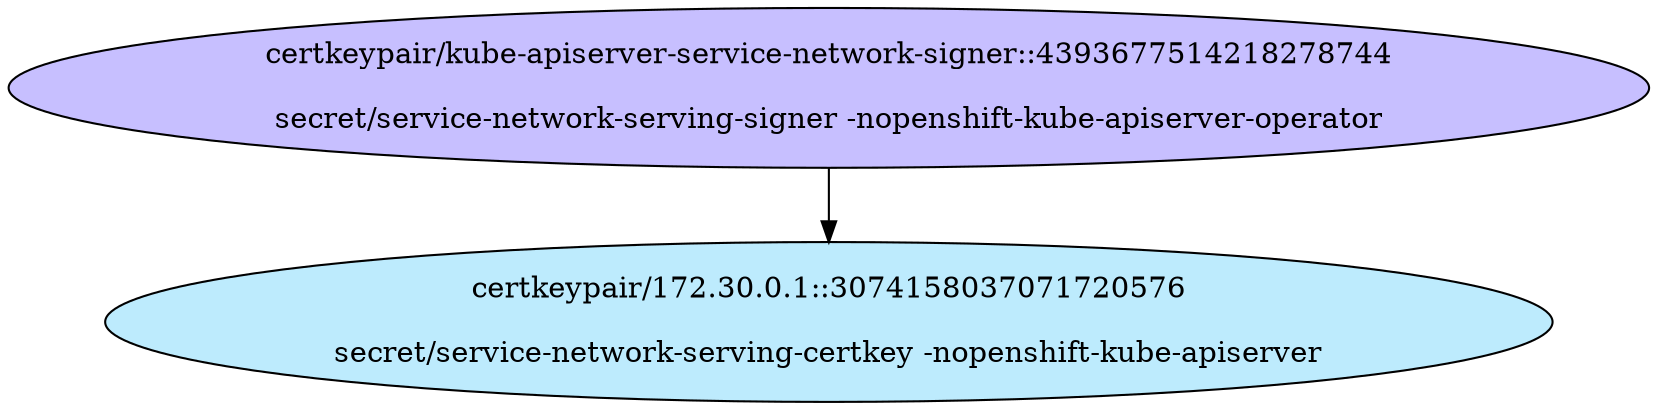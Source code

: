 digraph "Local Certificate" {
  // Node definitions.
  3 [
    label="certkeypair/kube-apiserver-service-network-signer::4393677514218278744\n\nsecret/service-network-serving-signer -nopenshift-kube-apiserver-operator\n"
    style=filled
    fillcolor="#c7bfff"
  ];
  4 [
    label="certkeypair/172.30.0.1::3074158037071720576\n\nsecret/service-network-serving-certkey -nopenshift-kube-apiserver\n"
    style=filled
    fillcolor="#bdebfd"
  ];

  // Edge definitions.
  3 -> 4;
}